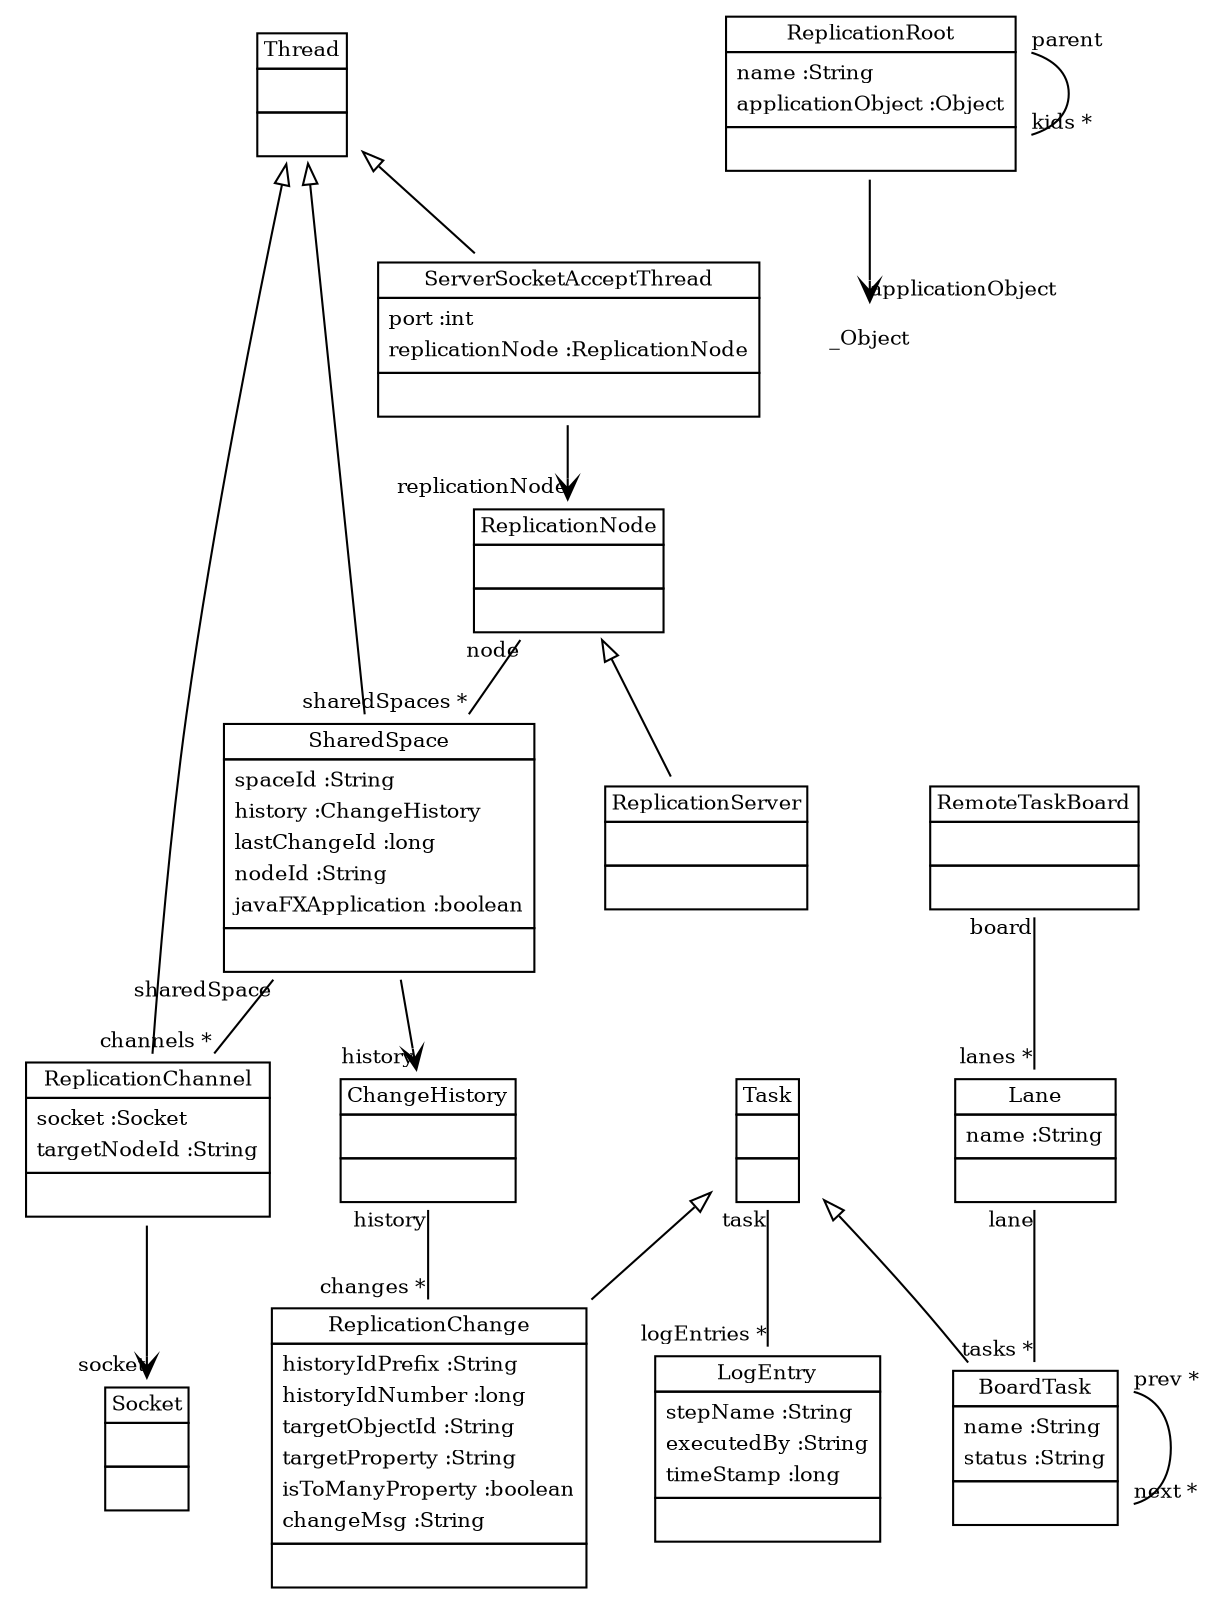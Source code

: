 
 digraph ClassDiagram {
    node [shape = none, fontsize = 10]; 
    edge [fontsize = 10];
    
    
    _Thread [label=<<table border='0' cellborder='1' cellspacing='0'> <tr> <td HREF="../src/java/lang/Thread.java">Thread</td> </tr> <tr><td><table border='0' cellborder='0' cellspacing='0'> <tr><td> </td></tr> </table></td></tr> <tr><td><table border='0' cellborder='0' cellspacing='0'> <tr><td> </td></tr> </table></td></tr> </table>>];
    _Socket [label=<<table border='0' cellborder='1' cellspacing='0'> <tr> <td HREF="../src/java/net/Socket.java">Socket</td> </tr> <tr><td><table border='0' cellborder='0' cellspacing='0'> <tr><td> </td></tr> </table></td></tr> <tr><td><table border='0' cellborder='0' cellspacing='0'> <tr><td> </td></tr> </table></td></tr> </table>>];
    _ReplicationNode [label=<<table border='0' cellborder='1' cellspacing='0'> <tr> <td HREF="../src/ReplicationNode.java">ReplicationNode</td> </tr> <tr><td><table border='0' cellborder='0' cellspacing='0'> <tr><td> </td></tr> </table></td></tr> <tr><td><table border='0' cellborder='0' cellspacing='0'> <tr><td> </td></tr> </table></td></tr> </table>>];
    _SharedSpace [label=<<table border='0' cellborder='1' cellspacing='0'> <tr> <td HREF="../src/SharedSpace.java">SharedSpace</td> </tr> <tr><td><table border='0' cellborder='0' cellspacing='0'> <tr><td align='left'>spaceId :String</td></tr> <tr><td align='left'>history :ChangeHistory</td></tr> <tr><td align='left'>lastChangeId :long</td></tr> <tr><td align='left'>nodeId :String</td></tr> <tr><td align='left'>javaFXApplication :boolean</td></tr>  </table></td></tr> <tr><td><table border='0' cellborder='0' cellspacing='0'> <tr><td> </td></tr> </table></td></tr> </table>>];
    _ReplicationChannel [label=<<table border='0' cellborder='1' cellspacing='0'> <tr> <td HREF="../src/ReplicationChannel.java">ReplicationChannel</td> </tr> <tr><td><table border='0' cellborder='0' cellspacing='0'> <tr><td align='left'>socket :Socket</td></tr> <tr><td align='left'>targetNodeId :String</td></tr>  </table></td></tr> <tr><td><table border='0' cellborder='0' cellspacing='0'> <tr><td> </td></tr> </table></td></tr> </table>>];
    _ReplicationServer [label=<<table border='0' cellborder='1' cellspacing='0'> <tr> <td HREF="../src/ReplicationServer.java">ReplicationServer</td> </tr> <tr><td><table border='0' cellborder='0' cellspacing='0'> <tr><td> </td></tr> </table></td></tr> <tr><td><table border='0' cellborder='0' cellspacing='0'> <tr><td> </td></tr> </table></td></tr> </table>>];
    _ServerSocketAcceptThread [label=<<table border='0' cellborder='1' cellspacing='0'> <tr> <td HREF="../src/ServerSocketAcceptThread.java">ServerSocketAcceptThread</td> </tr> <tr><td><table border='0' cellborder='0' cellspacing='0'> <tr><td align='left'>port :int</td></tr> <tr><td align='left'>replicationNode :ReplicationNode</td></tr>  </table></td></tr> <tr><td><table border='0' cellborder='0' cellspacing='0'> <tr><td> </td></tr> </table></td></tr> </table>>];
    _Task [label=<<table border='0' cellborder='1' cellspacing='0'> <tr> <td HREF="../src/Task.java">Task</td> </tr> <tr><td><table border='0' cellborder='0' cellspacing='0'> <tr><td> </td></tr> </table></td></tr> <tr><td><table border='0' cellborder='0' cellspacing='0'> <tr><td> </td></tr> </table></td></tr> </table>>];
    _LogEntry [label=<<table border='0' cellborder='1' cellspacing='0'> <tr> <td HREF="../src/LogEntry.java">LogEntry</td> </tr> <tr><td><table border='0' cellborder='0' cellspacing='0'> <tr><td align='left'>stepName :String</td></tr> <tr><td align='left'>executedBy :String</td></tr> <tr><td align='left'>timeStamp :long</td></tr>  </table></td></tr> <tr><td><table border='0' cellborder='0' cellspacing='0'> <tr><td> </td></tr> </table></td></tr> </table>>];
    _ChangeHistory [label=<<table border='0' cellborder='1' cellspacing='0'> <tr> <td HREF="../src/ChangeHistory.java">ChangeHistory</td> </tr> <tr><td><table border='0' cellborder='0' cellspacing='0'> <tr><td> </td></tr> </table></td></tr> <tr><td><table border='0' cellborder='0' cellspacing='0'> <tr><td> </td></tr> </table></td></tr> </table>>];
    _ReplicationChange [label=<<table border='0' cellborder='1' cellspacing='0'> <tr> <td HREF="../src/ReplicationChange.java">ReplicationChange</td> </tr> <tr><td><table border='0' cellborder='0' cellspacing='0'> <tr><td align='left'>historyIdPrefix :String</td></tr> <tr><td align='left'>historyIdNumber :long</td></tr> <tr><td align='left'>targetObjectId :String</td></tr> <tr><td align='left'>targetProperty :String</td></tr> <tr><td align='left'>isToManyProperty :boolean</td></tr> <tr><td align='left'>changeMsg :String</td></tr>  </table></td></tr> <tr><td><table border='0' cellborder='0' cellspacing='0'> <tr><td> </td></tr> </table></td></tr> </table>>];
    _RemoteTaskBoard [label=<<table border='0' cellborder='1' cellspacing='0'> <tr> <td HREF="../src/RemoteTaskBoard.java">RemoteTaskBoard</td> </tr> <tr><td><table border='0' cellborder='0' cellspacing='0'> <tr><td> </td></tr> </table></td></tr> <tr><td><table border='0' cellborder='0' cellspacing='0'> <tr><td> </td></tr> </table></td></tr> </table>>];
    _Lane [label=<<table border='0' cellborder='1' cellspacing='0'> <tr> <td HREF="../src/Lane.java">Lane</td> </tr> <tr><td><table border='0' cellborder='0' cellspacing='0'> <tr><td align='left'>name :String</td></tr>  </table></td></tr> <tr><td><table border='0' cellborder='0' cellspacing='0'> <tr><td> </td></tr> </table></td></tr> </table>>];
    _BoardTask [label=<<table border='0' cellborder='1' cellspacing='0'> <tr> <td HREF="../src/BoardTask.java">BoardTask</td> </tr> <tr><td><table border='0' cellborder='0' cellspacing='0'> <tr><td align='left'>name :String</td></tr> <tr><td align='left'>status :String</td></tr>  </table></td></tr> <tr><td><table border='0' cellborder='0' cellspacing='0'> <tr><td> </td></tr> </table></td></tr> </table>>];
    _ReplicationRoot [label=<<table border='0' cellborder='1' cellspacing='0'> <tr> <td HREF="../src/ReplicationRoot.java">ReplicationRoot</td> </tr> <tr><td><table border='0' cellborder='0' cellspacing='0'> <tr><td align='left'>name :String</td></tr> <tr><td align='left'>applicationObject :Object</td></tr>  </table></td></tr> <tr><td><table border='0' cellborder='0' cellspacing='0'> <tr><td> </td></tr> </table></td></tr> </table>>];
    _ReplicationNode [label=<<table border='0' cellborder='1' cellspacing='0'> <tr> <td HREF="../src/org/sdmlib/replication/ReplicationNode.java">ReplicationNode</td> </tr> <tr><td><table border='0' cellborder='0' cellspacing='0'> <tr><td> </td></tr> </table></td></tr> <tr><td><table border='0' cellborder='0' cellspacing='0'> <tr><td> </td></tr> </table></td></tr> </table>>];
    
    
    
    _Thread ->  _SharedSpace [dir = "back" arrowtail = "empty"];
    _Thread ->  _ReplicationChannel [dir = "back" arrowtail = "empty"];
    _ReplicationNode ->  _ReplicationServer [dir = "back" arrowtail = "empty"];
    _Thread ->  _ServerSocketAcceptThread [dir = "back" arrowtail = "empty"];
    _Task ->  _ReplicationChange [dir = "back" arrowtail = "empty"];
    _Task ->  _BoardTask [dir = "back" arrowtail = "empty"];
    _ReplicationNode -> _SharedSpace [headlabel = "sharedSpaces *" taillabel = "node" arrowhead = "none" ];
    _SharedSpace -> _ReplicationChannel [headlabel = "channels *" taillabel = "sharedSpace" arrowhead = "none" ];
    _Task -> _LogEntry [headlabel = "logEntries *" taillabel = "task" arrowhead = "none" ];
    _ChangeHistory -> _ReplicationChange [headlabel = "changes *" taillabel = "history" arrowhead = "none" ];
    _RemoteTaskBoard -> _Lane [headlabel = "lanes *" taillabel = "board" arrowhead = "none" ];
    _Lane -> _BoardTask [headlabel = "tasks *" taillabel = "lane" arrowhead = "none" ];
    _BoardTask -> _BoardTask [headlabel = "next *" taillabel = "prev *" arrowhead = "none" ];
    _ReplicationRoot -> _ReplicationRoot [headlabel = "kids *" taillabel = "parent" arrowhead = "none" ];
    _SharedSpace -> _ChangeHistory [headlabel = "history" taillabel = "" arrowhead = "vee" ];
    _ReplicationChannel -> _Socket [headlabel = "socket" taillabel = "" arrowhead = "vee" ];
    _ServerSocketAcceptThread -> _ReplicationNode [headlabel = "replicationNode" taillabel = "" arrowhead = "vee" ];
    _ReplicationRoot -> _Object [headlabel = "applicationObject" taillabel = "" arrowhead = "vee" ];
}
